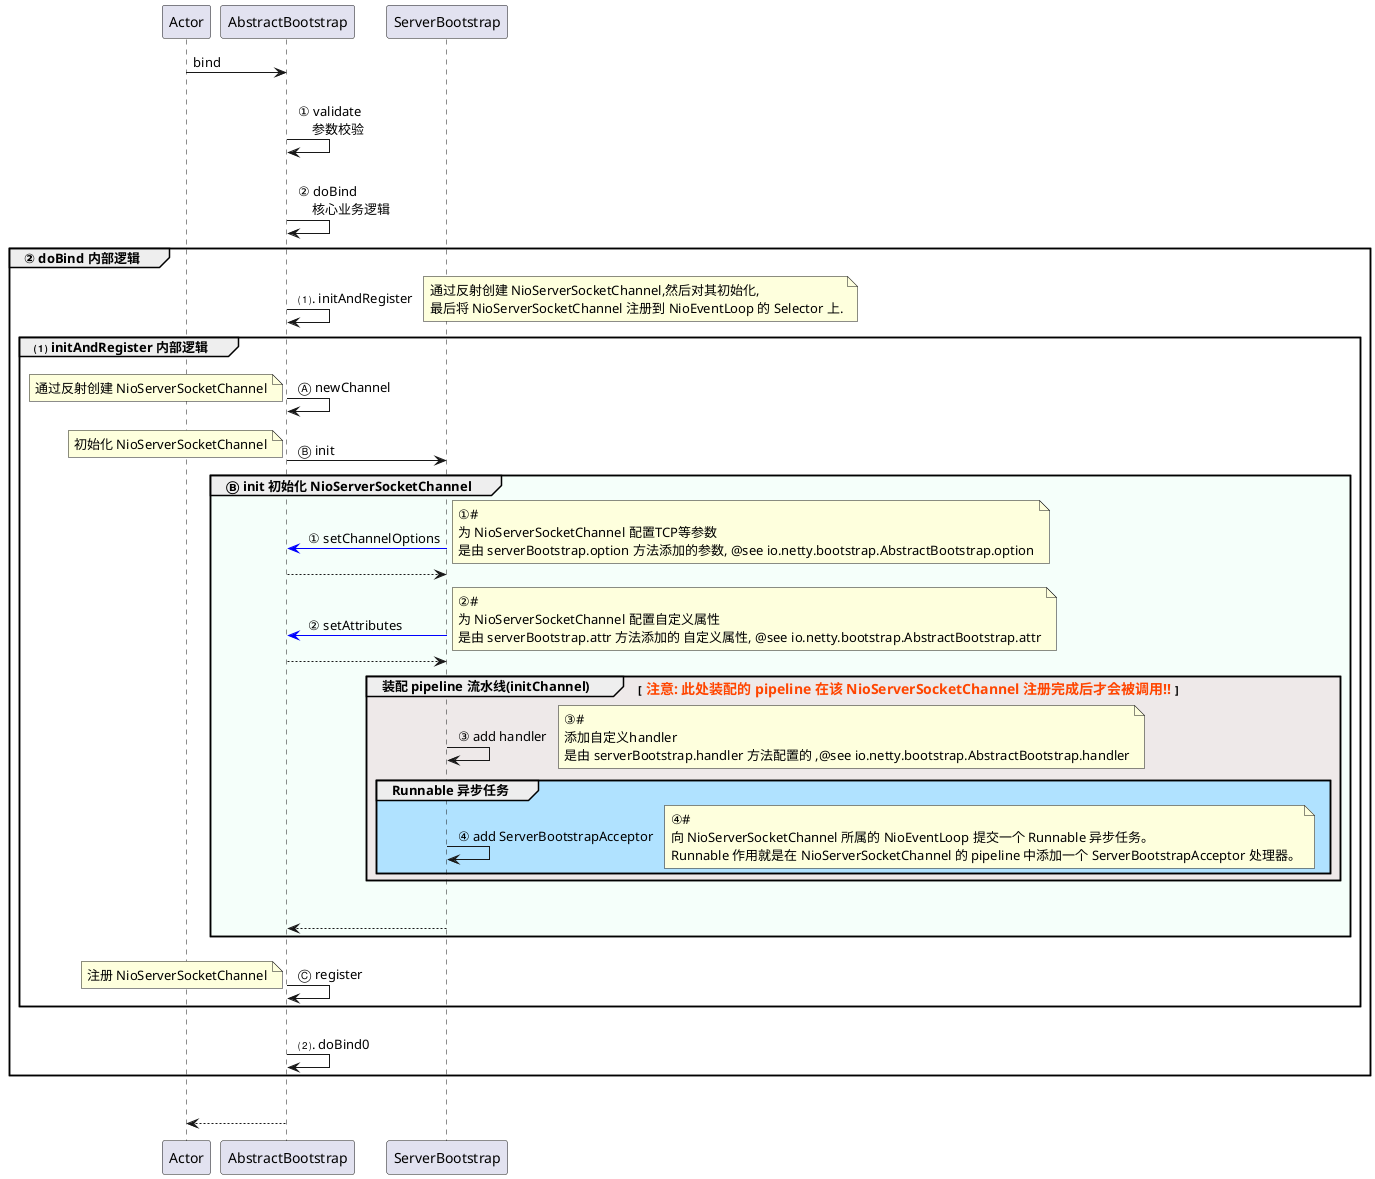 @startuml

'箭头上的文字居中
'skinparam sequenceMessageAlign center

Actor -> AbstractBootstrap: bind

AbstractBootstrap -> AbstractBootstrap: \n ① validate \n     参数校验

AbstractBootstrap -> AbstractBootstrap: \n ② doBind \n     核心业务逻辑

    group ② doBind 内部逻辑

    AbstractBootstrap -> AbstractBootstrap: \n ⑴. initAndRegister
        note right
            通过反射创建 NioServerSocketChannel,然后对其初始化,
            最后将 NioServerSocketChannel 注册到 NioEventLoop 的 Selector 上.
        end note
        group ⑴ initAndRegister 内部逻辑

            AbstractBootstrap -> AbstractBootstrap: \n Ⓐ newChannel
            note left
                通过反射创建 NioServerSocketChannel
            end note

            AbstractBootstrap -> ServerBootstrap: \n Ⓑ init
            note left
                初始化 NioServerSocketChannel
            end note

                group #F5FFFA Ⓑ init 初始化 NioServerSocketChannel

                    ServerBootstrap -[#0000FF]> AbstractBootstrap: \n ① setChannelOptions
                        note right
                            ①#
                            为 NioServerSocketChannel 配置TCP等参数
                            是由 serverBootstrap.option 方法添加的参数, @see io.netty.bootstrap.AbstractBootstrap.option
                        end note
                    AbstractBootstrap --> ServerBootstrap:

                    ServerBootstrap -[#0000FF]> AbstractBootstrap: \n ② setAttributes
                        note right
                            ②#
                            为 NioServerSocketChannel 配置自定义属性
                            是由 serverBootstrap.attr 方法添加的 自定义属性, @see io.netty.bootstrap.AbstractBootstrap.attr
                        end note
                    AbstractBootstrap --> ServerBootstrap

                    group #EEE9E9 装配 pipeline 流水线(initChannel) [<color:#FF4500><size:14> 注意: 此处装配的 pipeline 在该 NioServerSocketChannel 注册完成后才会被调用!! </size></color>]
                        ServerBootstrap -> ServerBootstrap: \n ③ add handler
                            note right
                                ③#
                                添加自定义handler
                                是由 serverBootstrap.handler 方法配置的 ,@see io.netty.bootstrap.AbstractBootstrap.handler
                            end note

                        group #B0E2FF Runnable 异步任务
                            ServerBootstrap -> ServerBootstrap: \n ④ add ServerBootstrapAcceptor
                                note right
                                    ④#
                                    向 NioServerSocketChannel 所属的 NioEventLoop 提交一个 Runnable 异步任务。
                                    Runnable 作用就是在 NioServerSocketChannel 的 pipeline 中添加一个 ServerBootstrapAcceptor 处理器。
                                end note
                        end
                    end
                    ServerBootstrap --> AbstractBootstrap: \n
                end

            AbstractBootstrap -> AbstractBootstrap: \n Ⓒ register
            note left
                注册 NioServerSocketChannel
            end note

        end

    AbstractBootstrap -> AbstractBootstrap: \n ⑵. doBind0

    end

AbstractBootstrap --> Actor : \n

@enduml
